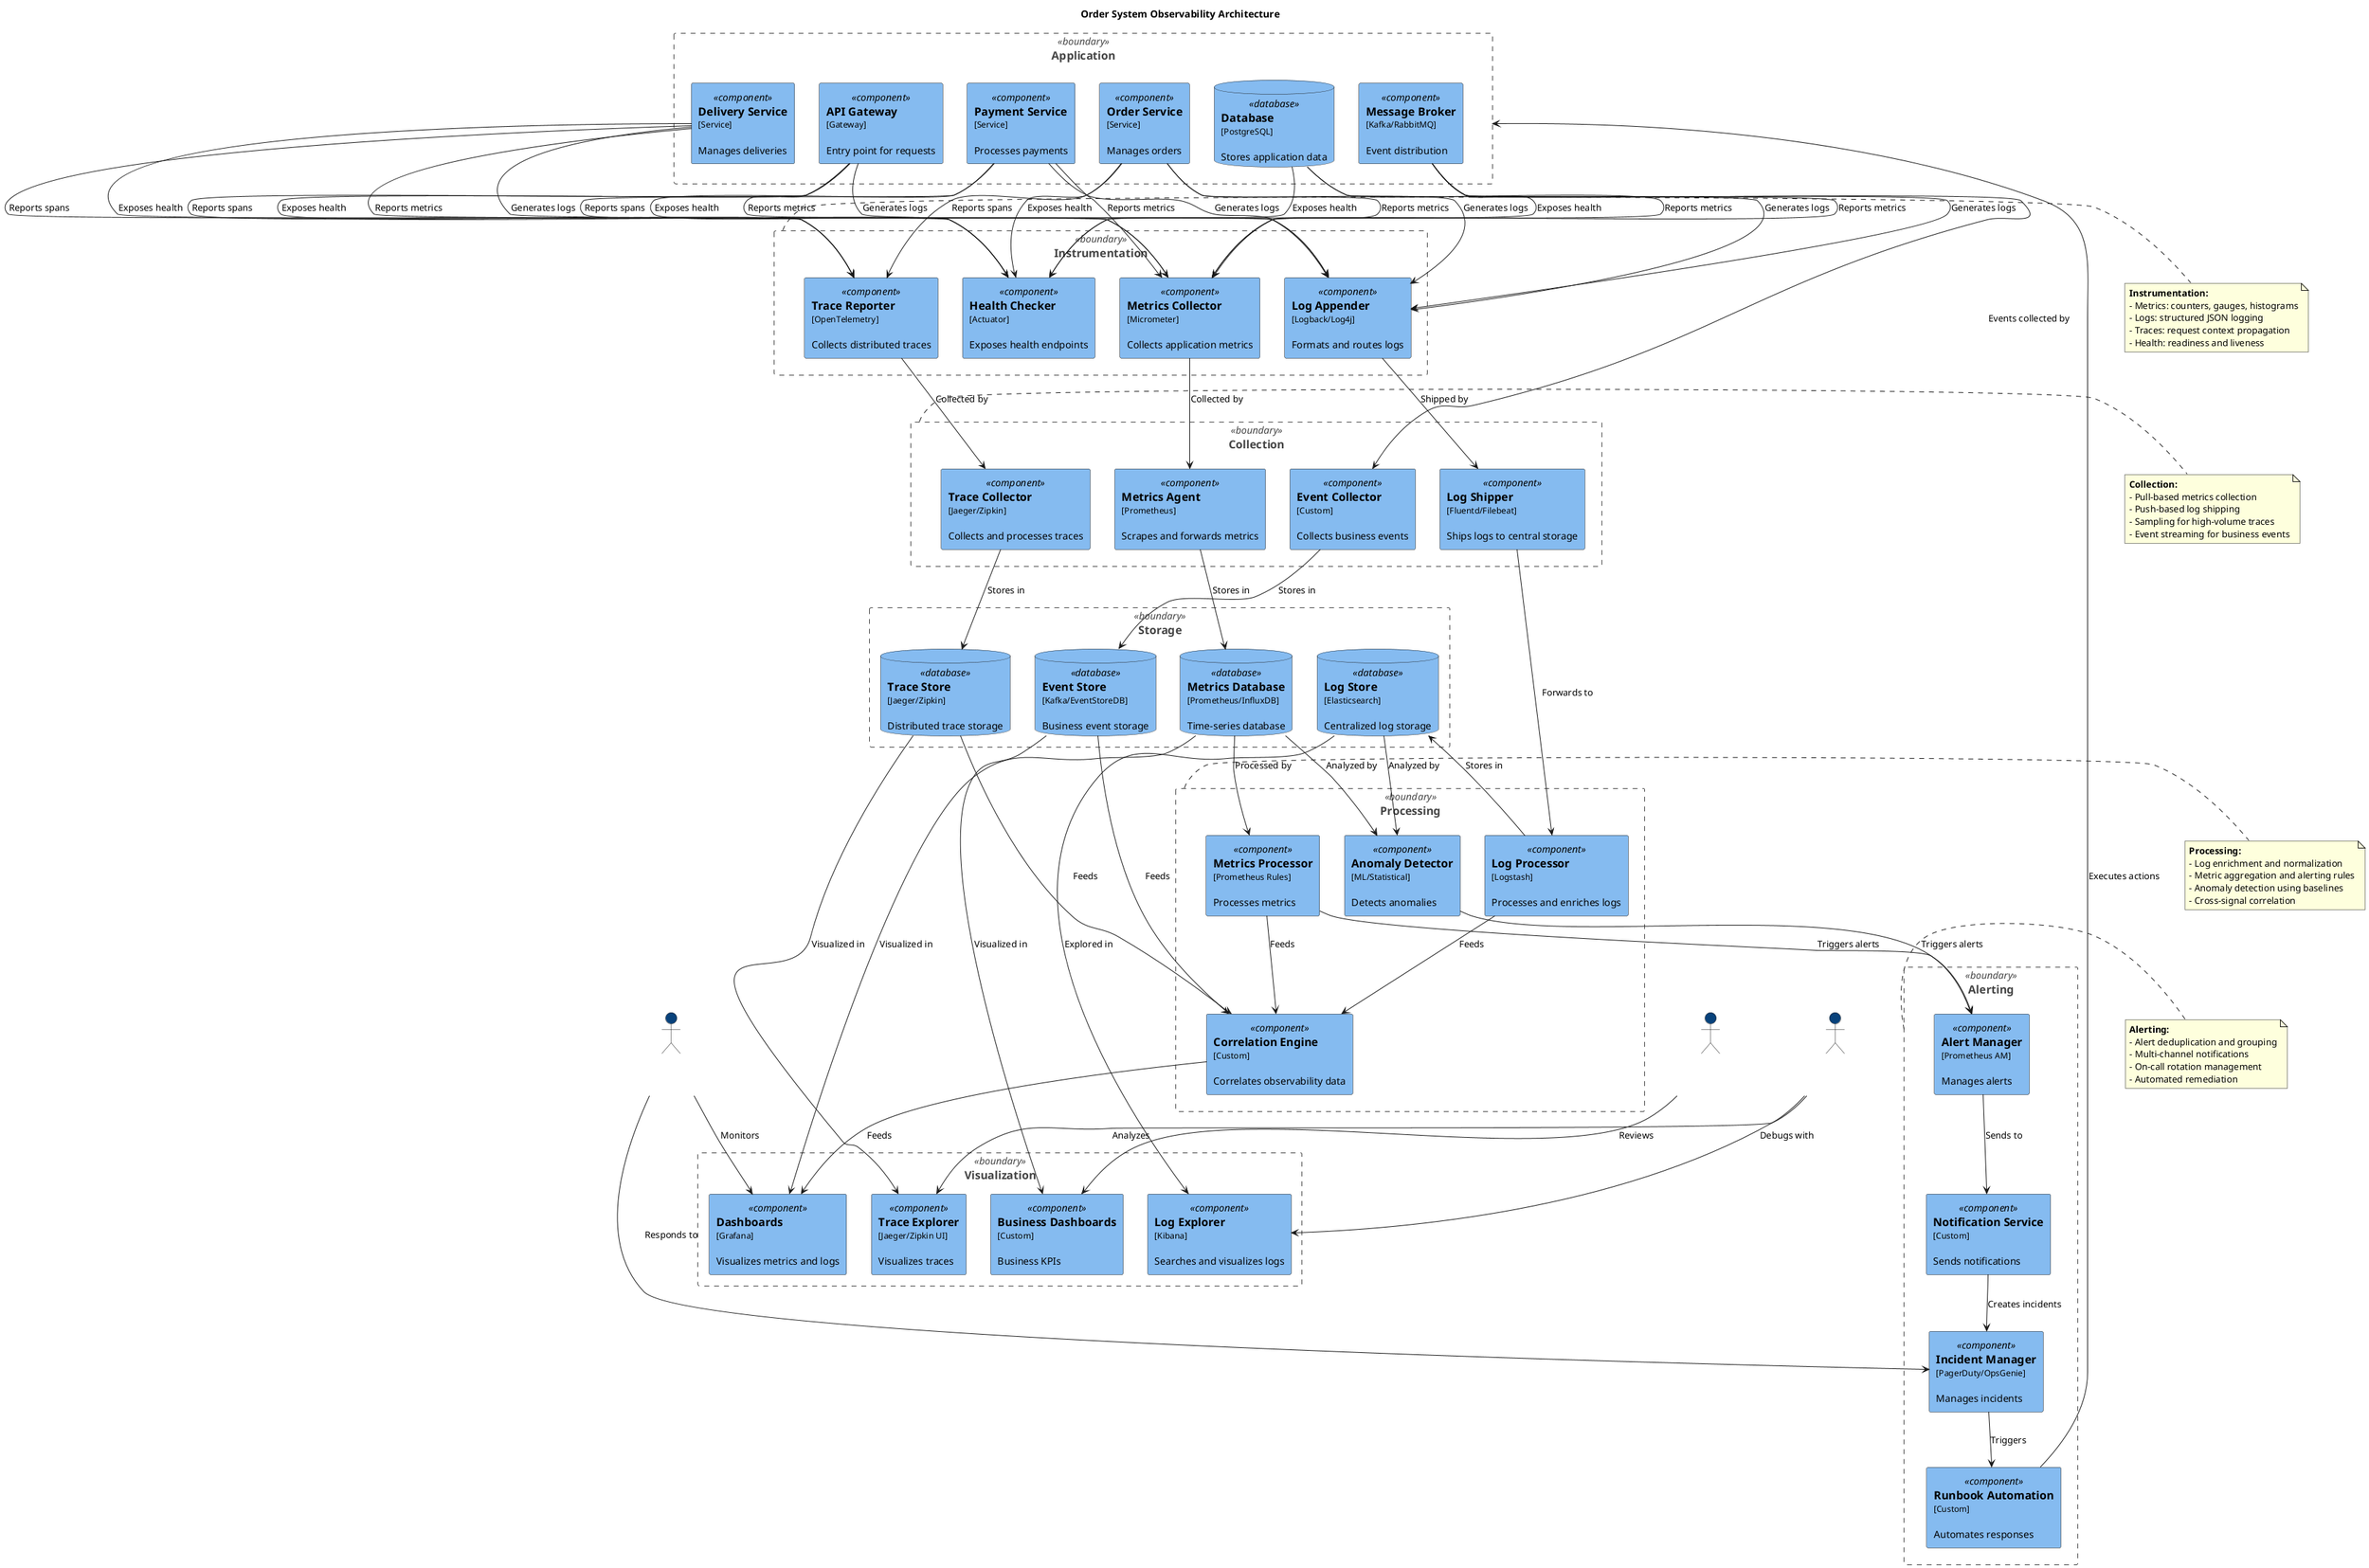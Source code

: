 @startuml Observability Architecture Diagram

' C4 Model Definitions
!define LAYOUT_WITH_LEGEND
!define SHOW_PERSON_PORTRAIT

' C4 Element Styles
!define C4_COMPONENT_FONT_COLOR #000000
!define C4_COMPONENT_BG_COLOR #85BBF0
!define C4_CONTAINER_FONT_COLOR #000000
!define C4_CONTAINER_BG_COLOR #438DD5
!define C4_SYSTEM_FONT_COLOR #FFFFFF
!define C4_SYSTEM_BG_COLOR #1168BD
!define C4_PERSON_FONT_COLOR #FFFFFF
!define C4_PERSON_BG_COLOR #08427B
!define C4_BOUNDARY_COLOR #444444

' C4 Element Macros
!define Person(e_alias, e_label, e_descr) actor "==e_label\n\ne_descr" as e_alias
!define Container_Boundary(e_alias, e_label) rectangle "==e_label" <<boundary>> as e_alias
!define Component(e_alias, e_label, e_techn, e_descr) rectangle "==e_label\n<size:12>[e_techn]</size>\n\ne_descr" <<component>> as e_alias
!define ComponentDb(e_alias, e_label, e_techn, e_descr) database "==e_label\n<size:12>[e_techn]</size>\n\ne_descr" <<database>> as e_alias
!define Rel(e_from, e_to, e_label) e_from --> e_to : "e_label"

' Styling
skinparam rectangle {
    FontColor<<component>> C4_COMPONENT_FONT_COLOR
    BackgroundColor<<component>> C4_COMPONENT_BG_COLOR
    FontColor<<boundary>> #444444
    BorderColor<<boundary>> C4_BOUNDARY_COLOR
    BorderStyle<<boundary>> dashed
}

skinparam database {
    BackgroundColor C4_COMPONENT_BG_COLOR
}

skinparam actor {
    BackgroundColor C4_PERSON_BG_COLOR
    FontColor C4_PERSON_FONT_COLOR
}

title Order System Observability Architecture

' Application Components
Container_Boundary(application, "Application") {
    Component(api_gateway, "API Gateway", "Gateway", "Entry point for requests")
    Component(order_service, "Order Service", "Service", "Manages orders")
    Component(payment_service, "Payment Service", "Service", "Processes payments")
    Component(delivery_service, "Delivery Service", "Service", "Manages deliveries")
    ComponentDb(database, "Database", "PostgreSQL", "Stores application data")
    Component(message_broker, "Message Broker", "Kafka/RabbitMQ", "Event distribution")
}

' Instrumentation Layer
Container_Boundary(instrumentation, "Instrumentation") {
    Component(metrics_collector, "Metrics Collector", "Micrometer", "Collects application metrics")
    Component(log_appender, "Log Appender", "Logback/Log4j", "Formats and routes logs")
    Component(trace_reporter, "Trace Reporter", "OpenTelemetry", "Collects distributed traces")
    Component(health_checker, "Health Checker", "Actuator", "Exposes health endpoints")
}

' Collection Layer
Container_Boundary(collection, "Collection") {
    Component(metrics_agent, "Metrics Agent", "Prometheus", "Scrapes and forwards metrics")
    Component(log_shipper, "Log Shipper", "Fluentd/Filebeat", "Ships logs to central storage")
    Component(trace_collector, "Trace Collector", "Jaeger/Zipkin", "Collects and processes traces")
    Component(event_collector, "Event Collector", "Custom", "Collects business events")
}

' Storage Layer
Container_Boundary(storage, "Storage") {
    ComponentDb(metrics_db, "Metrics Database", "Prometheus/InfluxDB", "Time-series database")
    ComponentDb(log_store, "Log Store", "Elasticsearch", "Centralized log storage")
    ComponentDb(trace_store, "Trace Store", "Jaeger/Zipkin", "Distributed trace storage")
    ComponentDb(event_store, "Event Store", "Kafka/EventStoreDB", "Business event storage")
}

' Processing Layer
Container_Boundary(processing, "Processing") {
    Component(log_processor, "Log Processor", "Logstash", "Processes and enriches logs")
    Component(metrics_processor, "Metrics Processor", "Prometheus Rules", "Processes metrics")
    Component(anomaly_detector, "Anomaly Detector", "ML/Statistical", "Detects anomalies")
    Component(correlation_engine, "Correlation Engine", "Custom", "Correlates observability data")
}

' Visualization Layer
Container_Boundary(visualization, "Visualization") {
    Component(dashboard, "Dashboards", "Grafana", "Visualizes metrics and logs")
    Component(trace_ui, "Trace Explorer", "Jaeger/Zipkin UI", "Visualizes traces")
    Component(log_ui, "Log Explorer", "Kibana", "Searches and visualizes logs")
    Component(business_dashboard, "Business Dashboards", "Custom", "Business KPIs")
}

' Alerting Layer
Container_Boundary(alerting, "Alerting") {
    Component(alert_manager, "Alert Manager", "Prometheus AM", "Manages alerts")
    Component(notification_service, "Notification Service", "Custom", "Sends notifications")
    Component(incident_manager, "Incident Manager", "PagerDuty/OpsGenie", "Manages incidents")
    Component(runbook_automation, "Runbook Automation", "Custom", "Automates responses")
}

' External Systems
Person(operator, "Operator", "DevOps/SRE")
Person(developer, "Developer", "Application developer")
Person(business_user, "Business User", "Business stakeholder")

' Instrumentation Relationships
Rel(api_gateway, metrics_collector, "Reports metrics")
Rel(order_service, metrics_collector, "Reports metrics")
Rel(payment_service, metrics_collector, "Reports metrics")
Rel(delivery_service, metrics_collector, "Reports metrics")
Rel(database, metrics_collector, "Reports metrics")
Rel(message_broker, metrics_collector, "Reports metrics")

Rel(api_gateway, log_appender, "Generates logs")
Rel(order_service, log_appender, "Generates logs")
Rel(payment_service, log_appender, "Generates logs")
Rel(delivery_service, log_appender, "Generates logs")
Rel(database, log_appender, "Generates logs")
Rel(message_broker, log_appender, "Generates logs")

Rel(api_gateway, trace_reporter, "Reports spans")
Rel(order_service, trace_reporter, "Reports spans")
Rel(payment_service, trace_reporter, "Reports spans")
Rel(delivery_service, trace_reporter, "Reports spans")

Rel(api_gateway, health_checker, "Exposes health")
Rel(order_service, health_checker, "Exposes health")
Rel(payment_service, health_checker, "Exposes health")
Rel(delivery_service, health_checker, "Exposes health")
Rel(database, health_checker, "Exposes health")
Rel(message_broker, health_checker, "Exposes health")

' Collection Relationships
Rel(metrics_collector, metrics_agent, "Collected by")
Rel(log_appender, log_shipper, "Shipped by")
Rel(trace_reporter, trace_collector, "Collected by")
Rel(message_broker, event_collector, "Events collected by")

' Storage Relationships
Rel(metrics_agent, metrics_db, "Stores in")
Rel(log_shipper, log_processor, "Forwards to")
Rel(log_processor, log_store, "Stores in")
Rel(trace_collector, trace_store, "Stores in")
Rel(event_collector, event_store, "Stores in")

' Processing Relationships
Rel(metrics_db, metrics_processor, "Processed by")
Rel(log_store, anomaly_detector, "Analyzed by")
Rel(metrics_db, anomaly_detector, "Analyzed by")
Rel(metrics_processor, correlation_engine, "Feeds")
Rel(log_processor, correlation_engine, "Feeds")
Rel(trace_store, correlation_engine, "Feeds")
Rel(event_store, correlation_engine, "Feeds")

' Visualization Relationships
Rel(metrics_db, dashboard, "Visualized in")
Rel(log_store, log_ui, "Explored in")
Rel(trace_store, trace_ui, "Visualized in")
Rel(event_store, business_dashboard, "Visualized in")
Rel(correlation_engine, dashboard, "Feeds")

' Alerting Relationships
Rel(metrics_processor, alert_manager, "Triggers alerts")
Rel(anomaly_detector, alert_manager, "Triggers alerts")
Rel(alert_manager, notification_service, "Sends to")
Rel(notification_service, incident_manager, "Creates incidents")
Rel(incident_manager, runbook_automation, "Triggers")
Rel(runbook_automation, application, "Executes actions")

' User Relationships
Rel(operator, dashboard, "Monitors")
Rel(operator, incident_manager, "Responds to")
Rel(developer, trace_ui, "Analyzes")
Rel(developer, log_ui, "Debugs with")
Rel(business_user, business_dashboard, "Reviews")

' Notes
note right of instrumentation
  <b>Instrumentation:</b>
  - Metrics: counters, gauges, histograms
  - Logs: structured JSON logging
  - Traces: request context propagation
  - Health: readiness and liveness
end note

note right of collection
  <b>Collection:</b>
  - Pull-based metrics collection
  - Push-based log shipping
  - Sampling for high-volume traces
  - Event streaming for business events
end note

note right of processing
  <b>Processing:</b>
  - Log enrichment and normalization
  - Metric aggregation and alerting rules
  - Anomaly detection using baselines
  - Cross-signal correlation
end note

note right of alerting
  <b>Alerting:</b>
  - Alert deduplication and grouping
  - Multi-channel notifications
  - On-call rotation management
  - Automated remediation
end note

@enduml